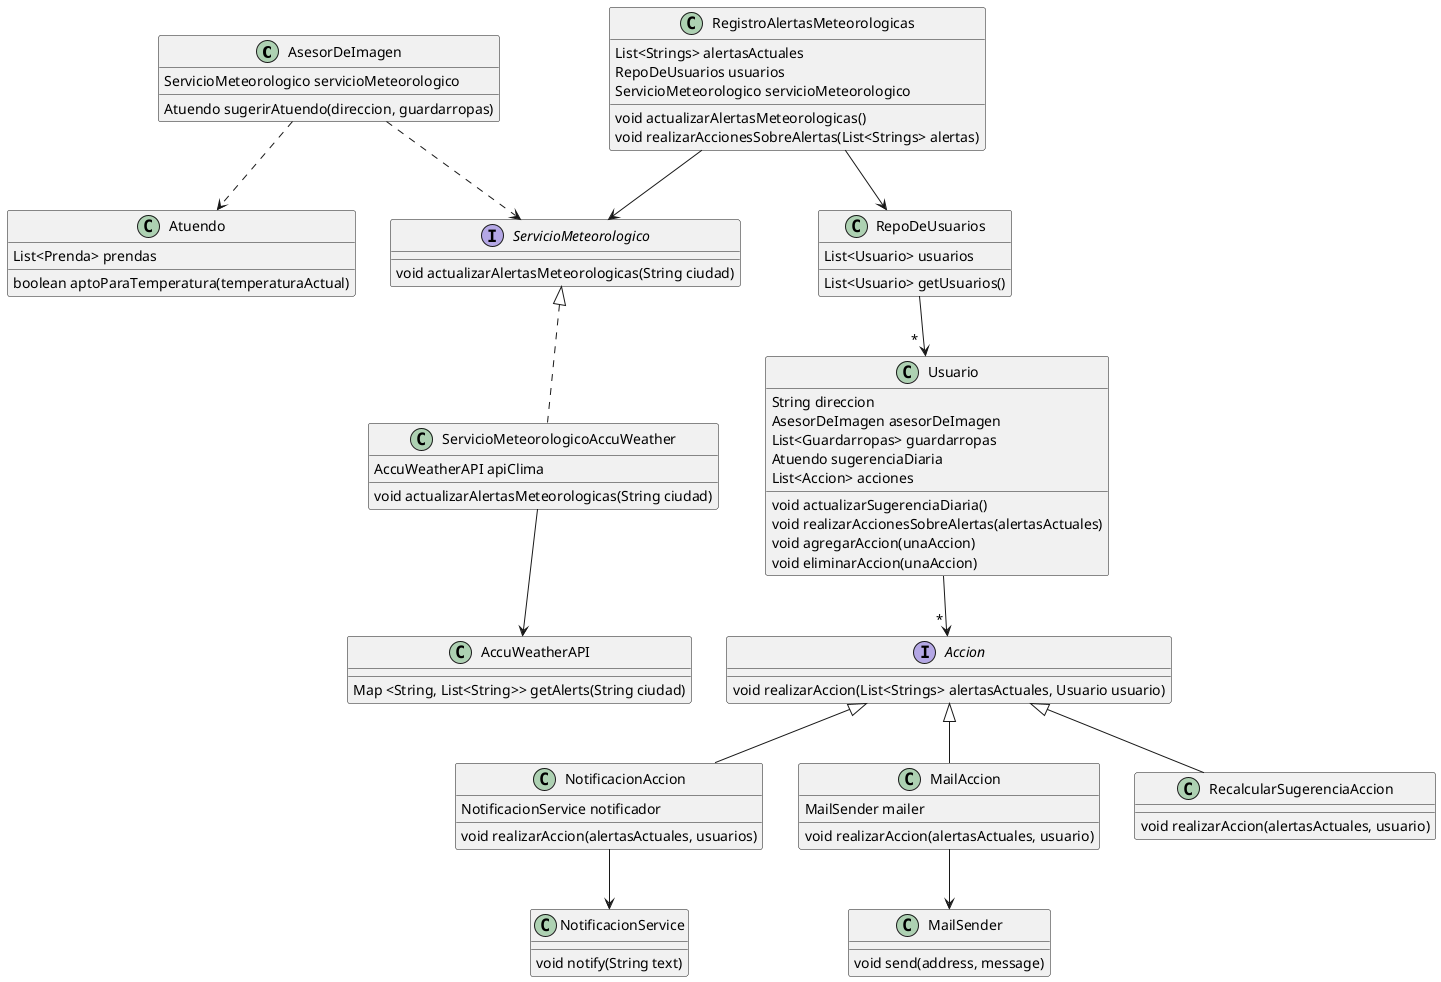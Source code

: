 @startuml

AsesorDeImagen ..> ServicioMeteorologico
AsesorDeImagen ..> Atuendo

class AsesorDeImagen {
    ServicioMeteorologico servicioMeteorologico

    Atuendo sugerirAtuendo(direccion, guardarropas)
}

class ServicioMeteorologicoAccuWeather {
    AccuWeatherAPI apiClima

    void actualizarAlertasMeteorologicas(String ciudad)
}

ServicioMeteorologicoAccuWeather --> AccuWeatherAPI

class AccuWeatherAPI {
    Map <String, List<String>> getAlerts(String ciudad)
}

interface ServicioMeteorologico {
    void actualizarAlertasMeteorologicas(String ciudad)
}

ServicioMeteorologico <|..  ServicioMeteorologicoAccuWeather

class Atuendo {
    List<Prenda> prendas
    boolean aptoParaTemperatura(temperaturaActual)
}

RepoDeUsuarios --> "  *  " Usuario

class RepoDeUsuarios {
    List<Usuario> usuarios

    List<Usuario> getUsuarios()
}

class Usuario {
    String direccion
    AsesorDeImagen asesorDeImagen
    List<Guardarropas> guardarropas
    Atuendo sugerenciaDiaria
    List<Accion> acciones

    void actualizarSugerenciaDiaria()
    void realizarAccionesSobreAlertas(alertasActuales)
    void agregarAccion(unaAccion)
    void eliminarAccion(unaAccion)

}

Usuario --> " * " Accion

interface Accion {
    void realizarAccion(List<Strings> alertasActuales, Usuario usuario)
}

Accion <|-- NotificacionAccion

class NotificacionAccion {
    NotificacionService notificador

    void realizarAccion(alertasActuales, usuarios)
}

NotificacionAccion --> NotificacionService

class NotificacionService{
   void notify(String text)
}

Accion <|-- MailAccion

class MailAccion {
    MailSender mailer

    void realizarAccion(alertasActuales, usuario)
}

MailAccion --> MailSender

class MailSender {
    void send(address, message)
}



Accion <|-- RecalcularSugerenciaAccion

class RecalcularSugerenciaAccion {
    void realizarAccion(alertasActuales, usuario)
}

RegistroAlertasMeteorologicas --> RepoDeUsuarios

class RegistroAlertasMeteorologicas {
    List<Strings> alertasActuales
    RepoDeUsuarios usuarios
    ServicioMeteorologico servicioMeteorologico

    void actualizarAlertasMeteorologicas()
    void realizarAccionesSobreAlertas(List<Strings> alertas)
}

RegistroAlertasMeteorologicas --> ServicioMeteorologico

@enduml

Accion <|-- GranizoAccion

class GranizoAccion {
    void realizarAccion(List<Strings> alertasActuales, Usuario usuario)
}

Accion <|-- TormentaAccion

class TormentaAccion {
    void realizarAccion(List<Strings> alertasActuales, Usuario usuario)
}